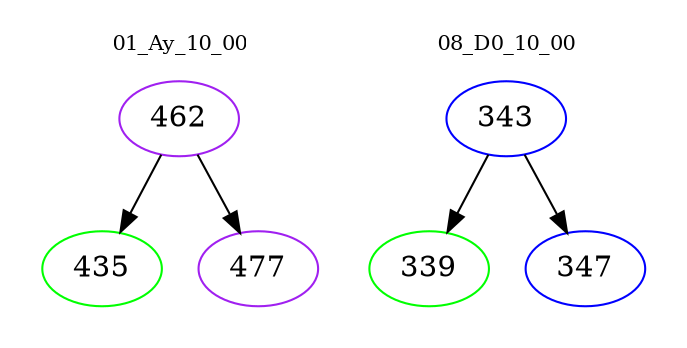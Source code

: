 digraph{
subgraph cluster_0 {
color = white
label = "01_Ay_10_00";
fontsize=10;
T0_462 [label="462", color="purple"]
T0_462 -> T0_435 [color="black"]
T0_435 [label="435", color="green"]
T0_462 -> T0_477 [color="black"]
T0_477 [label="477", color="purple"]
}
subgraph cluster_1 {
color = white
label = "08_D0_10_00";
fontsize=10;
T1_343 [label="343", color="blue"]
T1_343 -> T1_339 [color="black"]
T1_339 [label="339", color="green"]
T1_343 -> T1_347 [color="black"]
T1_347 [label="347", color="blue"]
}
}
